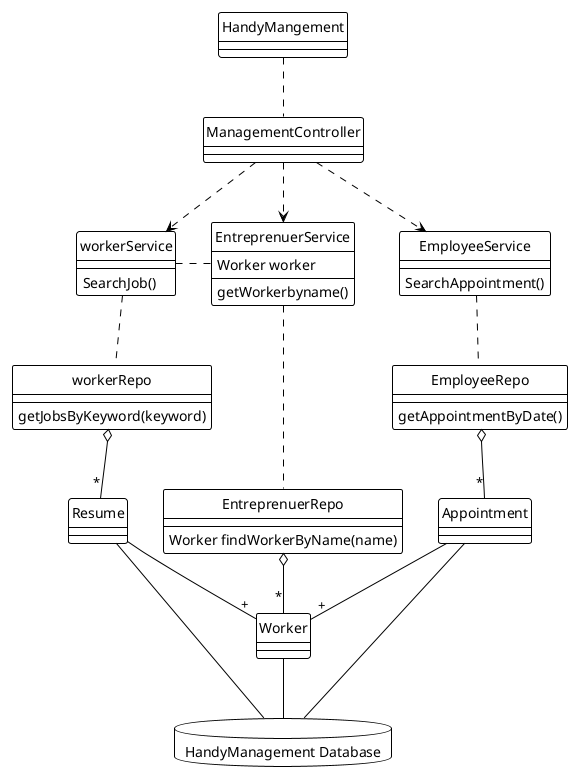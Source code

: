 @startuml Handy Mangement
skinparam style Strictuml

!theme plain



class HandyMangement {

}


class ManagementController {
  
  

    
}

class ManagementController {
    
    
  
}

class ManagementController {
   '  getPayRateByEmpNo(employeeNo)
   '  getEmployeeRecordByEmpNo(empNo)
   '  getPayRecordByEmpNo(empNo)

    
}

class workerService{
   SearchJob()
  

}
class workerRepo{
  getJobsByKeyword(keyword)
}

class EmployeeService{
    SearchAppointment()
}
class EmployeeRepo{
   getAppointmentByDate()
}

class EntreprenuerService{
   Worker worker
    getWorkerbyname()
}
class EntreprenuerRepo{
   Worker findWorkerByName(name)
}

database "HandyManagement Database"{
}

workerService .right. EntreprenuerService

HandyMangement .. ManagementController



ManagementController ..> workerService
ManagementController ..> EntreprenuerService
ManagementController ..> EmployeeService


workerService .. workerRepo
EmployeeService .. EmployeeRepo
EntreprenuerService .. EntreprenuerRepo

workerRepo o--"*" Resume 
EntreprenuerRepo o--"*" Worker 

EmployeeRepo o--"*" Appointment 
Appointment --"+" Worker

Resume --"+" Worker

Worker -- "HandyManagement Database"
Appointment -- "HandyManagement Database"
Resume -- "HandyManagement Database"





@enduml
